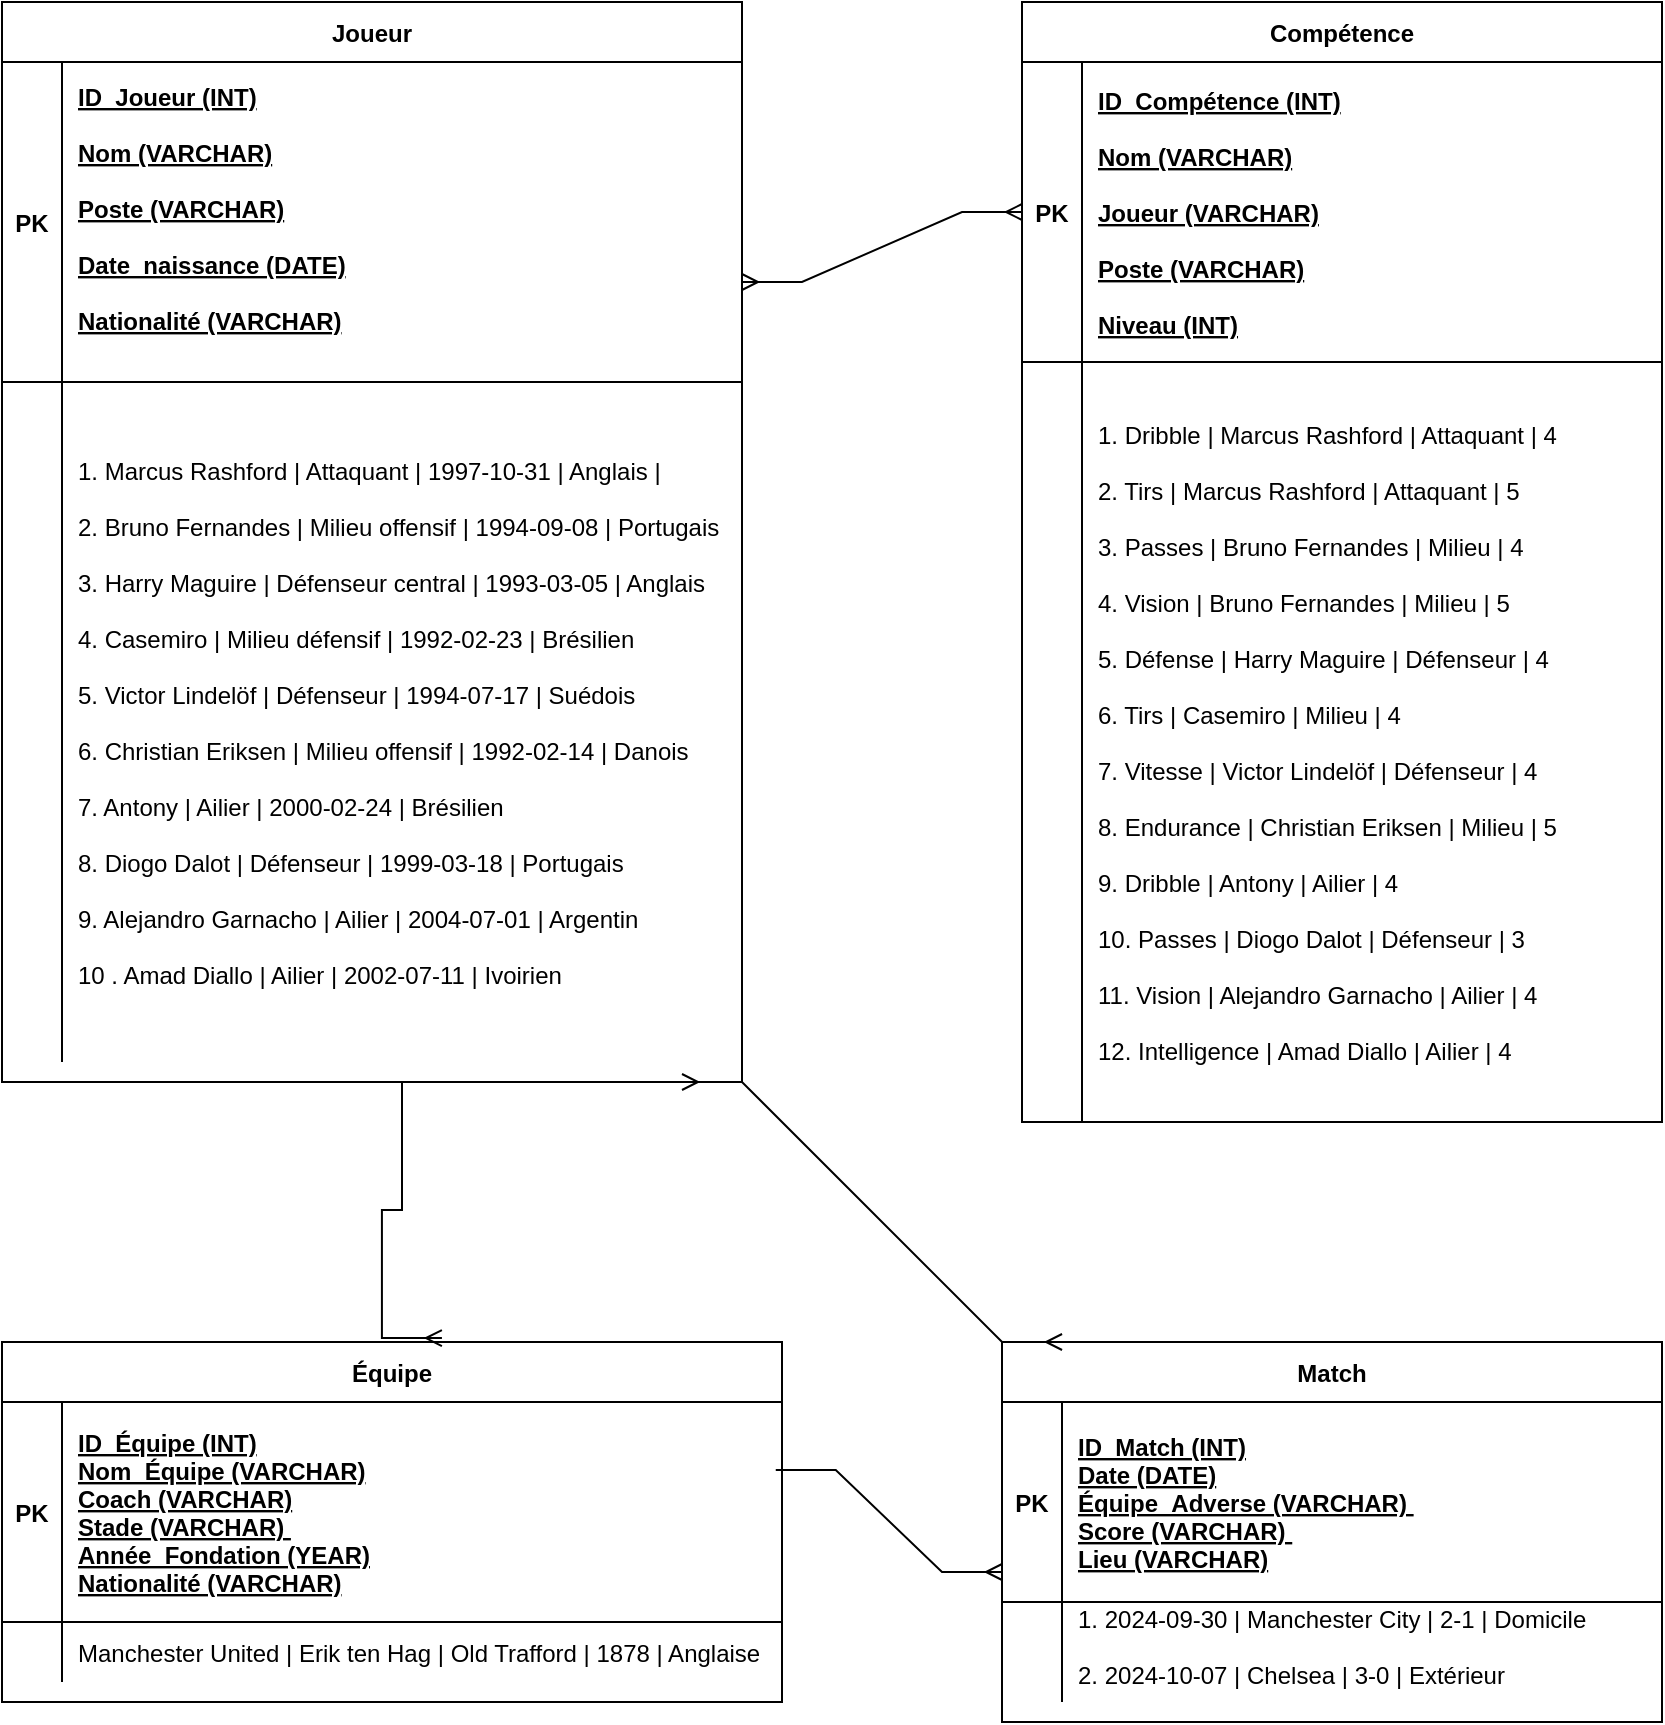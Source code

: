 <mxfile version="24.7.16">
  <diagram id="R2lEEEUBdFMjLlhIrx00" name="Page-1">
    <mxGraphModel dx="1434" dy="834" grid="1" gridSize="10" guides="1" tooltips="1" connect="1" arrows="0" fold="1" page="1" pageScale="1" pageWidth="850" pageHeight="1100" math="0" shadow="0" extFonts="Permanent Marker^https://fonts.googleapis.com/css?family=Permanent+Marker">
      <root>
        <mxCell id="0" />
        <mxCell id="1" parent="0" />
        <mxCell id="C-vyLk0tnHw3VtMMgP7b-2" value="Compétence" style="shape=table;startSize=30;container=1;collapsible=1;childLayout=tableLayout;fixedRows=1;rowLines=0;fontStyle=1;align=center;resizeLast=1;" parent="1" vertex="1">
          <mxGeometry x="520" y="30" width="320" height="560" as="geometry" />
        </mxCell>
        <mxCell id="C-vyLk0tnHw3VtMMgP7b-3" value="" style="shape=partialRectangle;collapsible=0;dropTarget=0;pointerEvents=0;fillColor=none;points=[[0,0.5],[1,0.5]];portConstraint=eastwest;top=0;left=0;right=0;bottom=1;" parent="C-vyLk0tnHw3VtMMgP7b-2" vertex="1">
          <mxGeometry y="30" width="320" height="150" as="geometry" />
        </mxCell>
        <mxCell id="C-vyLk0tnHw3VtMMgP7b-4" value="PK" style="shape=partialRectangle;overflow=hidden;connectable=0;fillColor=none;top=0;left=0;bottom=0;right=0;fontStyle=1;" parent="C-vyLk0tnHw3VtMMgP7b-3" vertex="1">
          <mxGeometry width="30" height="150" as="geometry">
            <mxRectangle width="30" height="150" as="alternateBounds" />
          </mxGeometry>
        </mxCell>
        <mxCell id="C-vyLk0tnHw3VtMMgP7b-5" value="ID_Compétence (INT)&#xa;&#xa;Nom           (VARCHAR)&#xa;&#xa;Joueur        (VARCHAR)&#xa;&#xa;Poste         (VARCHAR)&#xa;&#xa;Niveau        (INT)   " style="shape=partialRectangle;overflow=hidden;connectable=0;fillColor=none;top=0;left=0;bottom=0;right=0;align=left;spacingLeft=6;fontStyle=5;" parent="C-vyLk0tnHw3VtMMgP7b-3" vertex="1">
          <mxGeometry x="30" width="290" height="150" as="geometry">
            <mxRectangle width="290" height="150" as="alternateBounds" />
          </mxGeometry>
        </mxCell>
        <mxCell id="C-vyLk0tnHw3VtMMgP7b-9" value="" style="shape=partialRectangle;collapsible=0;dropTarget=0;pointerEvents=0;fillColor=none;points=[[0,0.5],[1,0.5]];portConstraint=eastwest;top=0;left=0;right=0;bottom=0;" parent="C-vyLk0tnHw3VtMMgP7b-2" vertex="1">
          <mxGeometry y="180" width="320" height="380" as="geometry" />
        </mxCell>
        <mxCell id="C-vyLk0tnHw3VtMMgP7b-10" value="" style="shape=partialRectangle;overflow=hidden;connectable=0;fillColor=none;top=0;left=0;bottom=0;right=0;" parent="C-vyLk0tnHw3VtMMgP7b-9" vertex="1">
          <mxGeometry width="30" height="380" as="geometry">
            <mxRectangle width="30" height="380" as="alternateBounds" />
          </mxGeometry>
        </mxCell>
        <mxCell id="C-vyLk0tnHw3VtMMgP7b-11" value="1. Dribble     | Marcus Rashford  | Attaquant  | 4&#xa;&#xa;2. Tirs        | Marcus Rashford  | Attaquant  | 5&#xa;&#xa;3. Passes      | Bruno Fernandes   | Milieu     | 4&#xa;&#xa;4. Vision      | Bruno Fernandes   | Milieu     | 5&#xa;&#xa;5. Défense     | Harry Maguire     | Défenseur  | 4&#xa;&#xa;6. Tirs        | Casemiro          | Milieu     | 4&#xa;&#xa;7. Vitesse     | Victor Lindelöf   | Défenseur  | 4&#xa;&#xa;8. Endurance   | Christian Eriksen  | Milieu     | 5&#xa;&#xa;9. Dribble     | Antony            | Ailier     | 4&#xa;&#xa;10. Passes     | Diogo Dalot       | Défenseur  | 3&#xa;&#xa;11. Vision     | Alejandro Garnacho | Ailier     | 4&#xa;&#xa;12. Intelligence | Amad Diallo     | Ailier     | 4" style="shape=partialRectangle;overflow=hidden;connectable=0;fillColor=none;top=0;left=0;bottom=0;right=0;align=left;spacingLeft=6;" parent="C-vyLk0tnHw3VtMMgP7b-9" vertex="1">
          <mxGeometry x="30" width="290" height="380" as="geometry">
            <mxRectangle width="290" height="380" as="alternateBounds" />
          </mxGeometry>
        </mxCell>
        <mxCell id="C-vyLk0tnHw3VtMMgP7b-23" value="Joueur" style="shape=table;startSize=30;container=1;collapsible=1;childLayout=tableLayout;fixedRows=1;rowLines=0;fontStyle=1;align=center;resizeLast=1;" parent="1" vertex="1">
          <mxGeometry x="10" y="30" width="370" height="540" as="geometry" />
        </mxCell>
        <mxCell id="C-vyLk0tnHw3VtMMgP7b-24" value="" style="shape=partialRectangle;collapsible=0;dropTarget=0;pointerEvents=0;fillColor=none;points=[[0,0.5],[1,0.5]];portConstraint=eastwest;top=0;left=0;right=0;bottom=1;" parent="C-vyLk0tnHw3VtMMgP7b-23" vertex="1">
          <mxGeometry y="30" width="370" height="160" as="geometry" />
        </mxCell>
        <mxCell id="C-vyLk0tnHw3VtMMgP7b-25" value="PK" style="shape=partialRectangle;overflow=hidden;connectable=0;fillColor=none;top=0;left=0;bottom=0;right=0;fontStyle=1;" parent="C-vyLk0tnHw3VtMMgP7b-24" vertex="1">
          <mxGeometry width="30" height="160" as="geometry">
            <mxRectangle width="30" height="160" as="alternateBounds" />
          </mxGeometry>
        </mxCell>
        <mxCell id="C-vyLk0tnHw3VtMMgP7b-26" value="ID_Joueur      (INT)&#xa;&#xa;Nom                (VARCHAR)&#xa;&#xa;Poste              (VARCHAR)&#xa;&#xa;Date_naissance     (DATE)&#xa;&#xa;Nationalité        (VARCHAR)&#xa;" style="shape=partialRectangle;overflow=hidden;connectable=0;fillColor=none;top=0;left=0;bottom=0;right=0;align=left;spacingLeft=6;fontStyle=5;" parent="C-vyLk0tnHw3VtMMgP7b-24" vertex="1">
          <mxGeometry x="30" width="340" height="160" as="geometry">
            <mxRectangle width="340" height="160" as="alternateBounds" />
          </mxGeometry>
        </mxCell>
        <mxCell id="C-vyLk0tnHw3VtMMgP7b-27" value="" style="shape=partialRectangle;collapsible=0;dropTarget=0;pointerEvents=0;fillColor=none;points=[[0,0.5],[1,0.5]];portConstraint=eastwest;top=0;left=0;right=0;bottom=0;" parent="C-vyLk0tnHw3VtMMgP7b-23" vertex="1">
          <mxGeometry y="190" width="370" height="340" as="geometry" />
        </mxCell>
        <mxCell id="C-vyLk0tnHw3VtMMgP7b-28" value="" style="shape=partialRectangle;overflow=hidden;connectable=0;fillColor=none;top=0;left=0;bottom=0;right=0;" parent="C-vyLk0tnHw3VtMMgP7b-27" vertex="1">
          <mxGeometry width="30" height="340" as="geometry">
            <mxRectangle width="30" height="340" as="alternateBounds" />
          </mxGeometry>
        </mxCell>
        <mxCell id="C-vyLk0tnHw3VtMMgP7b-29" value="1. Marcus Rashford  | Attaquant         | 1997-10-31 | Anglais    |&#xa;&#xa;2. Bruno Fernandes   | Milieu offensif   | 1994-09-08 | Portugais&#xa;&#xa;3. Harry Maguire     | Défenseur central  | 1993-03-05 | Anglais &#xa;&#xa;4. Casemiro          | Milieu défensif   | 1992-02-23 | Brésilien&#xa;&#xa;5. Victor Lindelöf  | Défenseur         | 1994-07-17 | Suédois&#xa;&#xa;6. Christian Eriksen | Milieu offensif   | 1992-02-14 | Danois  &#xa;&#xa;7. Antony            | Ailier            | 2000-02-24 | Brésilien&#xa;&#xa;8. Diogo Dalot      | Défenseur         | 1999-03-18 | Portugais&#xa;&#xa;9. Alejandro Garnacho | Ailier                       | 2004-07-01 | Argentin&#xa;&#xa;10 . Amad Diallo        | Ailier                      | 2002-07-11 | Ivoirien" style="shape=partialRectangle;overflow=hidden;connectable=0;fillColor=none;top=0;left=0;bottom=0;right=0;align=left;spacingLeft=6;" parent="C-vyLk0tnHw3VtMMgP7b-27" vertex="1">
          <mxGeometry x="30" width="340" height="340" as="geometry">
            <mxRectangle width="340" height="340" as="alternateBounds" />
          </mxGeometry>
        </mxCell>
        <mxCell id="qRGbOmX3qOI-V-hjH4ks-11" value="Équipe                 " style="shape=table;startSize=30;container=1;collapsible=1;childLayout=tableLayout;fixedRows=1;rowLines=0;fontStyle=1;align=center;resizeLast=1;" parent="1" vertex="1">
          <mxGeometry x="10" y="700" width="390" height="180" as="geometry" />
        </mxCell>
        <mxCell id="qRGbOmX3qOI-V-hjH4ks-12" value="" style="shape=partialRectangle;collapsible=0;dropTarget=0;pointerEvents=0;fillColor=none;points=[[0,0.5],[1,0.5]];portConstraint=eastwest;top=0;left=0;right=0;bottom=1;" parent="qRGbOmX3qOI-V-hjH4ks-11" vertex="1">
          <mxGeometry y="30" width="390" height="110" as="geometry" />
        </mxCell>
        <mxCell id="qRGbOmX3qOI-V-hjH4ks-13" value="PK" style="shape=partialRectangle;overflow=hidden;connectable=0;fillColor=none;top=0;left=0;bottom=0;right=0;fontStyle=1;" parent="qRGbOmX3qOI-V-hjH4ks-12" vertex="1">
          <mxGeometry width="30" height="110" as="geometry">
            <mxRectangle width="30" height="110" as="alternateBounds" />
          </mxGeometry>
        </mxCell>
        <mxCell id="qRGbOmX3qOI-V-hjH4ks-14" value="ID_Équipe         (INT)&#xa;Nom_Équipe            (VARCHAR)&#xa;Coach                 (VARCHAR)&#xa;Stade                 (VARCHAR) &#xa;Année_Fondation       (YEAR)&#xa;Nationalité           (VARCHAR) " style="shape=partialRectangle;overflow=hidden;connectable=0;fillColor=none;top=0;left=0;bottom=0;right=0;align=left;spacingLeft=6;fontStyle=5;" parent="qRGbOmX3qOI-V-hjH4ks-12" vertex="1">
          <mxGeometry x="30" width="360" height="110" as="geometry">
            <mxRectangle width="360" height="110" as="alternateBounds" />
          </mxGeometry>
        </mxCell>
        <mxCell id="qRGbOmX3qOI-V-hjH4ks-15" value="" style="shape=partialRectangle;collapsible=0;dropTarget=0;pointerEvents=0;fillColor=none;points=[[0,0.5],[1,0.5]];portConstraint=eastwest;top=0;left=0;right=0;bottom=0;" parent="qRGbOmX3qOI-V-hjH4ks-11" vertex="1">
          <mxGeometry y="140" width="390" height="30" as="geometry" />
        </mxCell>
        <mxCell id="qRGbOmX3qOI-V-hjH4ks-16" value="" style="shape=partialRectangle;overflow=hidden;connectable=0;fillColor=none;top=0;left=0;bottom=0;right=0;" parent="qRGbOmX3qOI-V-hjH4ks-15" vertex="1">
          <mxGeometry width="30" height="30" as="geometry">
            <mxRectangle width="30" height="30" as="alternateBounds" />
          </mxGeometry>
        </mxCell>
        <mxCell id="qRGbOmX3qOI-V-hjH4ks-17" value=" Manchester United    | Erik ten Hag   | Old Trafford     | 1878  | Anglaise" style="shape=partialRectangle;overflow=hidden;connectable=0;fillColor=none;top=0;left=0;bottom=0;right=0;align=left;spacingLeft=6;" parent="qRGbOmX3qOI-V-hjH4ks-15" vertex="1">
          <mxGeometry x="30" width="360" height="30" as="geometry">
            <mxRectangle width="360" height="30" as="alternateBounds" />
          </mxGeometry>
        </mxCell>
        <mxCell id="84C_dKK404J912QTW_0x-19" value="Match                 " style="shape=table;startSize=30;container=1;collapsible=1;childLayout=tableLayout;fixedRows=1;rowLines=0;fontStyle=1;align=center;resizeLast=1;" vertex="1" parent="1">
          <mxGeometry x="510" y="700" width="330" height="190" as="geometry" />
        </mxCell>
        <mxCell id="84C_dKK404J912QTW_0x-20" value="" style="shape=partialRectangle;collapsible=0;dropTarget=0;pointerEvents=0;fillColor=none;points=[[0,0.5],[1,0.5]];portConstraint=eastwest;top=0;left=0;right=0;bottom=1;" vertex="1" parent="84C_dKK404J912QTW_0x-19">
          <mxGeometry y="30" width="330" height="100" as="geometry" />
        </mxCell>
        <mxCell id="84C_dKK404J912QTW_0x-21" value="PK" style="shape=partialRectangle;overflow=hidden;connectable=0;fillColor=none;top=0;left=0;bottom=0;right=0;fontStyle=1;" vertex="1" parent="84C_dKK404J912QTW_0x-20">
          <mxGeometry width="30" height="100" as="geometry">
            <mxRectangle width="30" height="100" as="alternateBounds" />
          </mxGeometry>
        </mxCell>
        <mxCell id="84C_dKK404J912QTW_0x-22" value="ID_Match         (INT)&#xa;Date                 (DATE)&#xa;Équipe_Adverse       (VARCHAR) &#xa;Score                (VARCHAR) &#xa;Lieu                 (VARCHAR)" style="shape=partialRectangle;overflow=hidden;connectable=0;fillColor=none;top=0;left=0;bottom=0;right=0;align=left;spacingLeft=6;fontStyle=5;" vertex="1" parent="84C_dKK404J912QTW_0x-20">
          <mxGeometry x="30" width="300" height="100" as="geometry">
            <mxRectangle width="300" height="100" as="alternateBounds" />
          </mxGeometry>
        </mxCell>
        <mxCell id="84C_dKK404J912QTW_0x-23" value="" style="shape=partialRectangle;collapsible=0;dropTarget=0;pointerEvents=0;fillColor=none;points=[[0,0.5],[1,0.5]];portConstraint=eastwest;top=0;left=0;right=0;bottom=0;" vertex="1" parent="84C_dKK404J912QTW_0x-19">
          <mxGeometry y="130" width="330" height="50" as="geometry" />
        </mxCell>
        <mxCell id="84C_dKK404J912QTW_0x-24" value="" style="shape=partialRectangle;overflow=hidden;connectable=0;fillColor=none;top=0;left=0;bottom=0;right=0;" vertex="1" parent="84C_dKK404J912QTW_0x-23">
          <mxGeometry width="30" height="50" as="geometry">
            <mxRectangle width="30" height="50" as="alternateBounds" />
          </mxGeometry>
        </mxCell>
        <mxCell id="84C_dKK404J912QTW_0x-25" value="1. 2024-09-30       | Manchester City | 2-1     | Domicile&#xa;&#xa;2. 2024-10-07       | Chelsea         | 3-0     | Extérieur&#xa;" style="shape=partialRectangle;overflow=hidden;connectable=0;fillColor=none;top=0;left=0;bottom=0;right=0;align=left;spacingLeft=6;" vertex="1" parent="84C_dKK404J912QTW_0x-23">
          <mxGeometry x="30" width="300" height="50" as="geometry">
            <mxRectangle width="300" height="50" as="alternateBounds" />
          </mxGeometry>
        </mxCell>
        <mxCell id="84C_dKK404J912QTW_0x-30" value="" style="edgeStyle=entityRelationEdgeStyle;fontSize=12;html=1;endArrow=ERmany;rounded=0;entryX=0.564;entryY=-0.011;entryDx=0;entryDy=0;entryPerimeter=0;" edge="1" parent="1" target="qRGbOmX3qOI-V-hjH4ks-11">
          <mxGeometry width="100" height="100" relative="1" as="geometry">
            <mxPoint x="180" y="570" as="sourcePoint" />
            <mxPoint x="240" y="670" as="targetPoint" />
            <Array as="points">
              <mxPoint x="240" y="570" />
              <mxPoint x="240" y="570" />
              <mxPoint x="260" y="570" />
              <mxPoint x="220" y="700" />
            </Array>
          </mxGeometry>
        </mxCell>
        <mxCell id="84C_dKK404J912QTW_0x-31" value="" style="edgeStyle=entityRelationEdgeStyle;fontSize=12;html=1;endArrow=ERmany;startArrow=ERmany;rounded=0;entryX=0;entryY=0.5;entryDx=0;entryDy=0;" edge="1" parent="1" target="C-vyLk0tnHw3VtMMgP7b-3">
          <mxGeometry width="100" height="100" relative="1" as="geometry">
            <mxPoint x="380" y="170" as="sourcePoint" />
            <mxPoint x="480" y="70" as="targetPoint" />
          </mxGeometry>
        </mxCell>
        <mxCell id="84C_dKK404J912QTW_0x-32" value="" style="edgeStyle=entityRelationEdgeStyle;fontSize=12;html=1;endArrow=ERmany;rounded=0;exitX=0.992;exitY=0.309;exitDx=0;exitDy=0;exitPerimeter=0;" edge="1" parent="1" source="qRGbOmX3qOI-V-hjH4ks-12">
          <mxGeometry width="100" height="100" relative="1" as="geometry">
            <mxPoint x="410" y="765" as="sourcePoint" />
            <mxPoint x="510" y="815" as="targetPoint" />
            <Array as="points">
              <mxPoint x="470" y="765" />
              <mxPoint x="470" y="765" />
              <mxPoint x="630" y="829" />
              <mxPoint x="490" y="765" />
              <mxPoint x="450" y="895" />
            </Array>
          </mxGeometry>
        </mxCell>
        <mxCell id="84C_dKK404J912QTW_0x-33" value="" style="edgeStyle=entityRelationEdgeStyle;fontSize=12;html=1;endArrow=ERmany;startArrow=ERmany;rounded=0;entryX=0.091;entryY=0;entryDx=0;entryDy=0;entryPerimeter=0;" edge="1" parent="1" target="84C_dKK404J912QTW_0x-19">
          <mxGeometry width="100" height="100" relative="1" as="geometry">
            <mxPoint x="350" y="570" as="sourcePoint" />
            <mxPoint x="490" y="535" as="targetPoint" />
          </mxGeometry>
        </mxCell>
      </root>
    </mxGraphModel>
  </diagram>
</mxfile>
